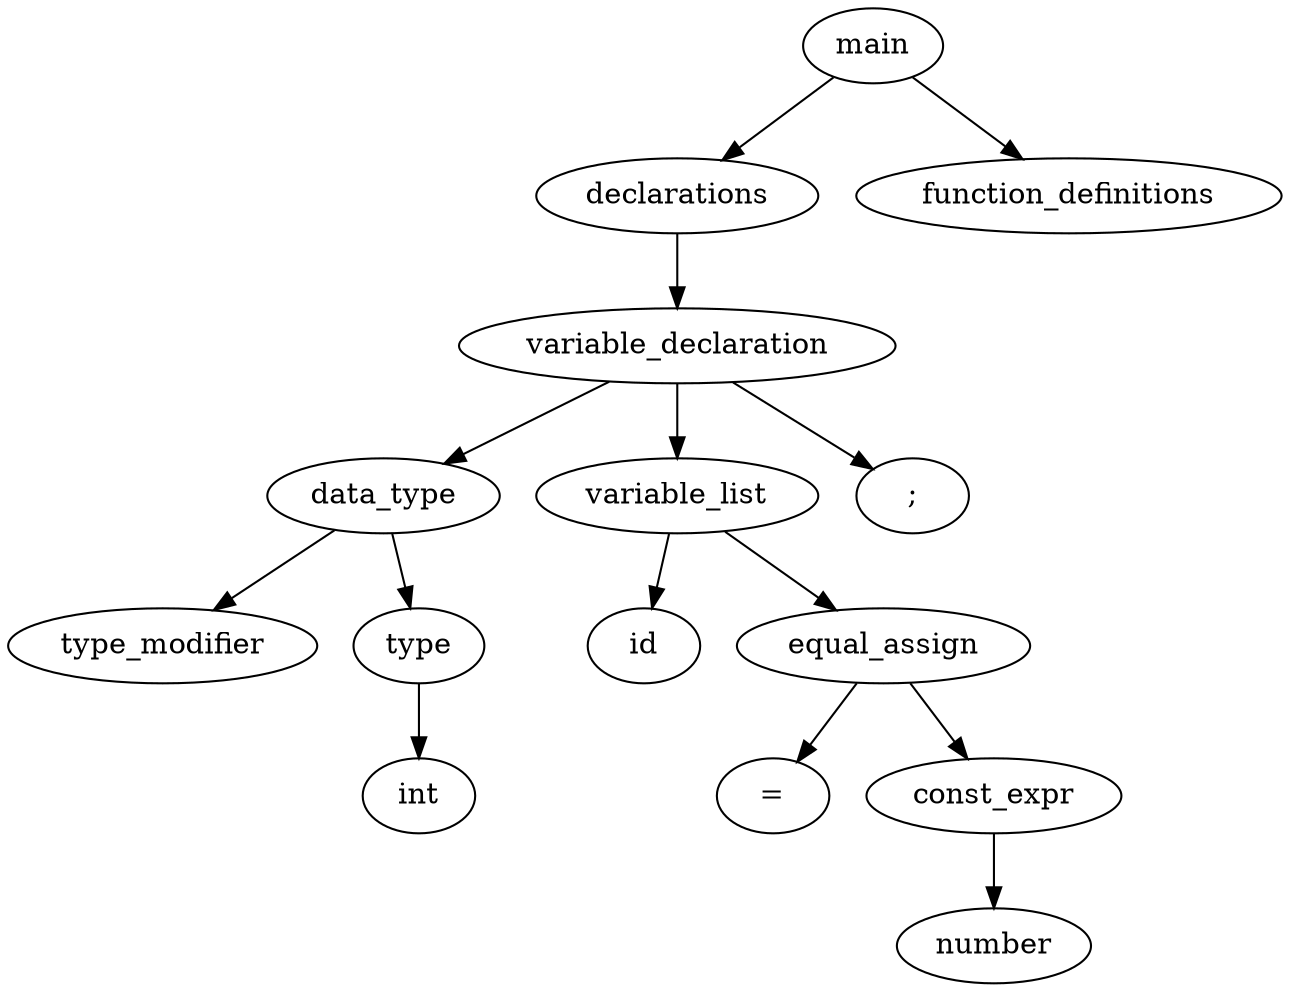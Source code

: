 digraph ParseTree {
  "main" -> {"declarations", "function_definitions"}
    "declarations" -> {"variable_declaration"}
      "variable_declaration" -> {"data_type", "variable_list", ";"}
        "data_type" -> {"type_modifier", "type"}
          "type_modifier"
          "type" -> {"int"}
            "int"
        "variable_list" -> {"id", "equal_assign"}
          "id"
          "equal_assign" -> {"=", "const_expr"}
            "="
            "const_expr" -> {"number"}
              "number"
        ";"
    "function_definitions"
}
